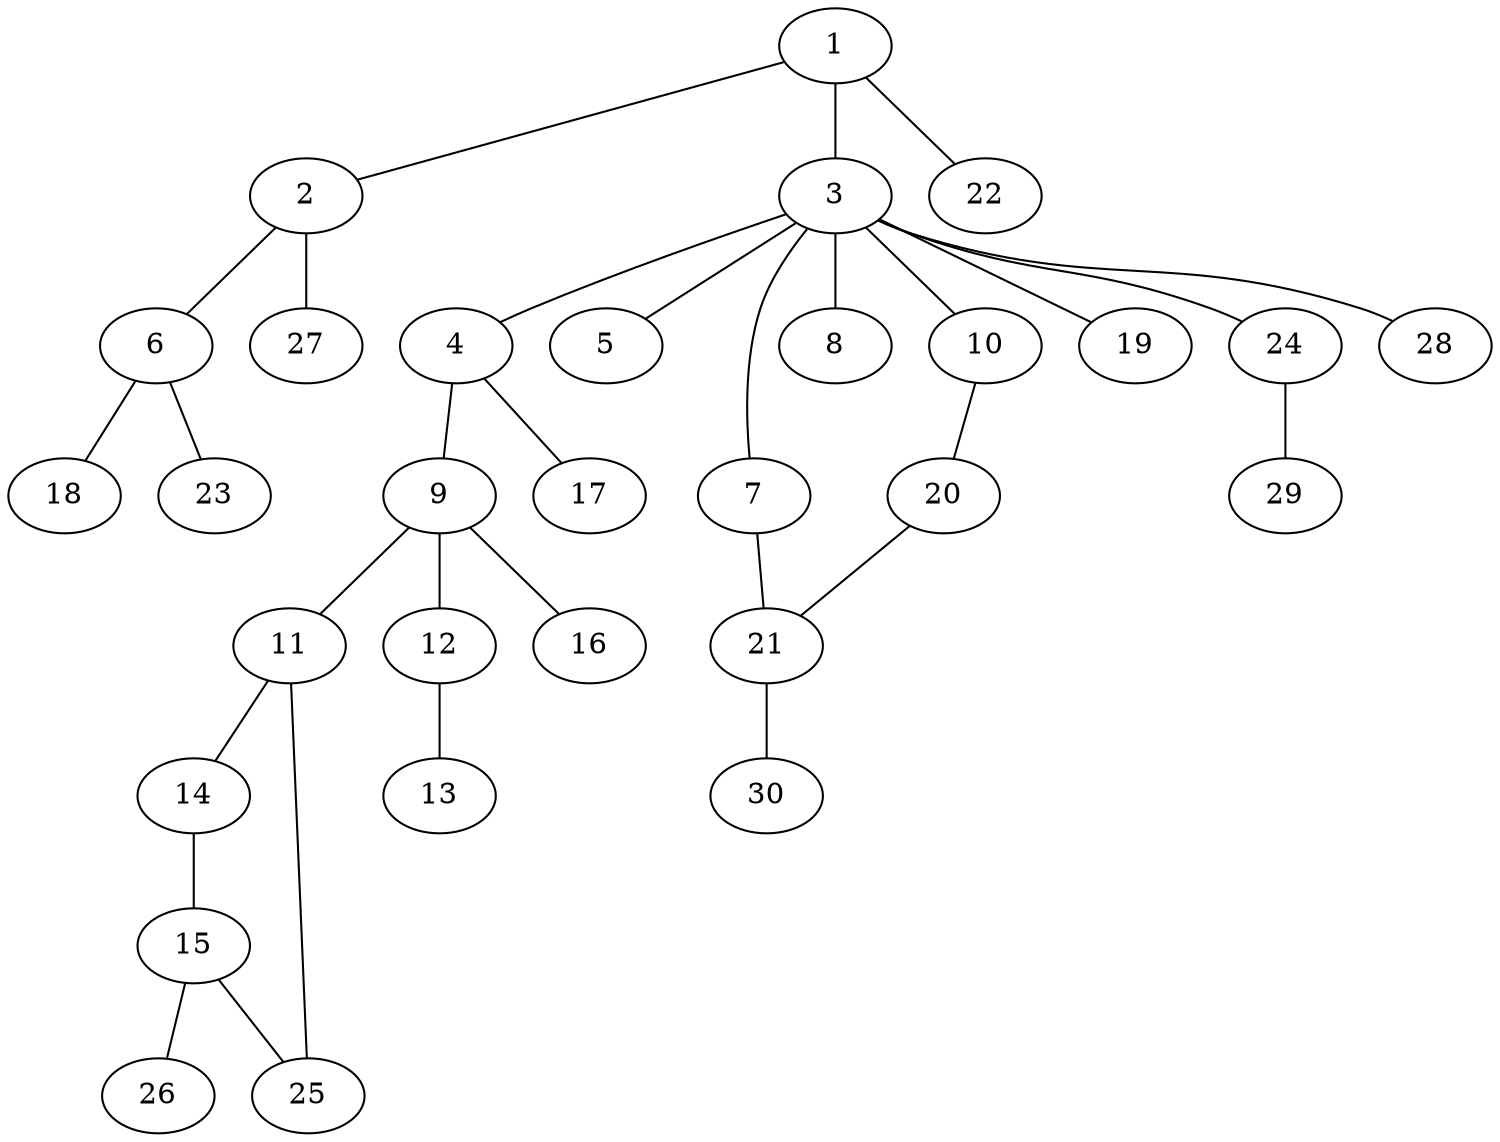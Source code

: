 graph graphname {1--2
1--3
1--22
2--6
2--27
3--4
3--5
3--7
3--8
3--10
3--19
3--24
3--28
4--9
4--17
6--18
6--23
7--21
9--11
9--12
9--16
10--20
11--14
11--25
12--13
14--15
15--25
15--26
20--21
21--30
24--29
}
